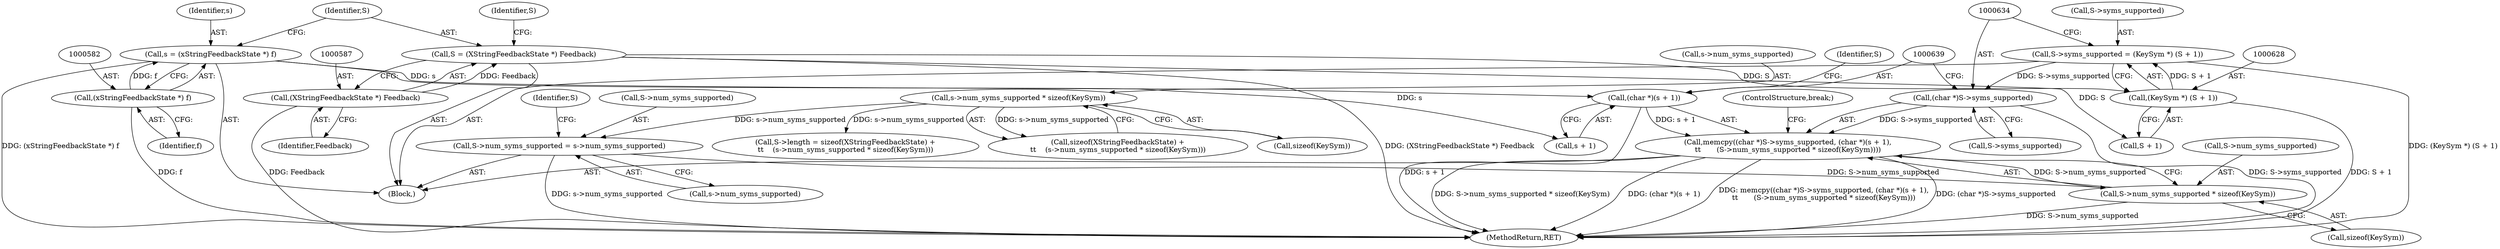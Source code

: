 digraph "0_libXi_19a9cd607de73947fcfb104682f203ffe4e1f4e5_1@API" {
"1000632" [label="(Call,memcpy((char *)S->syms_supported, (char *)(s + 1),\n\t\t       (S->num_syms_supported * sizeof(KeySym))))"];
"1000633" [label="(Call,(char *)S->syms_supported)"];
"1000623" [label="(Call,S->syms_supported = (KeySym *) (S + 1))"];
"1000627" [label="(Call,(KeySym *) (S + 1))"];
"1000584" [label="(Call,S = (XStringFeedbackState *) Feedback)"];
"1000586" [label="(Call,(XStringFeedbackState *) Feedback)"];
"1000638" [label="(Call,(char *)(s + 1))"];
"1000579" [label="(Call,s = (xStringFeedbackState *) f)"];
"1000581" [label="(Call,(xStringFeedbackState *) f)"];
"1000643" [label="(Call,S->num_syms_supported * sizeof(KeySym))"];
"1000616" [label="(Call,S->num_syms_supported = s->num_syms_supported)"];
"1000596" [label="(Call,s->num_syms_supported * sizeof(KeySym))"];
"1000591" [label="(Identifier,S)"];
"1000644" [label="(Call,S->num_syms_supported)"];
"1000625" [label="(Identifier,S)"];
"1000580" [label="(Identifier,s)"];
"1000638" [label="(Call,(char *)(s + 1))"];
"1000645" [label="(Identifier,S)"];
"1000620" [label="(Call,s->num_syms_supported)"];
"1000600" [label="(Call,sizeof(KeySym))"];
"1000583" [label="(Identifier,f)"];
"1000775" [label="(MethodReturn,RET)"];
"1000579" [label="(Call,s = (xStringFeedbackState *) f)"];
"1000616" [label="(Call,S->num_syms_supported = s->num_syms_supported)"];
"1000585" [label="(Identifier,S)"];
"1000649" [label="(ControlStructure,break;)"];
"1000588" [label="(Identifier,Feedback)"];
"1000640" [label="(Call,s + 1)"];
"1000647" [label="(Call,sizeof(KeySym))"];
"1000597" [label="(Call,s->num_syms_supported)"];
"1000629" [label="(Call,S + 1)"];
"1000623" [label="(Call,S->syms_supported = (KeySym *) (S + 1))"];
"1000627" [label="(Call,(KeySym *) (S + 1))"];
"1000635" [label="(Call,S->syms_supported)"];
"1000581" [label="(Call,(xStringFeedbackState *) f)"];
"1000586" [label="(Call,(XStringFeedbackState *) Feedback)"];
"1000633" [label="(Call,(char *)S->syms_supported)"];
"1000617" [label="(Call,S->num_syms_supported)"];
"1000596" [label="(Call,s->num_syms_supported * sizeof(KeySym))"];
"1000576" [label="(Block,)"];
"1000584" [label="(Call,S = (XStringFeedbackState *) Feedback)"];
"1000593" [label="(Call,sizeof(XStringFeedbackState) +\n\t\t    (s->num_syms_supported * sizeof(KeySym)))"];
"1000624" [label="(Call,S->syms_supported)"];
"1000589" [label="(Call,S->length = sizeof(XStringFeedbackState) +\n\t\t    (s->num_syms_supported * sizeof(KeySym)))"];
"1000643" [label="(Call,S->num_syms_supported * sizeof(KeySym))"];
"1000632" [label="(Call,memcpy((char *)S->syms_supported, (char *)(s + 1),\n\t\t       (S->num_syms_supported * sizeof(KeySym))))"];
"1000632" -> "1000576"  [label="AST: "];
"1000632" -> "1000643"  [label="CFG: "];
"1000633" -> "1000632"  [label="AST: "];
"1000638" -> "1000632"  [label="AST: "];
"1000643" -> "1000632"  [label="AST: "];
"1000649" -> "1000632"  [label="CFG: "];
"1000632" -> "1000775"  [label="DDG: S->num_syms_supported * sizeof(KeySym)"];
"1000632" -> "1000775"  [label="DDG: (char *)(s + 1)"];
"1000632" -> "1000775"  [label="DDG: memcpy((char *)S->syms_supported, (char *)(s + 1),\n\t\t       (S->num_syms_supported * sizeof(KeySym)))"];
"1000632" -> "1000775"  [label="DDG: (char *)S->syms_supported"];
"1000633" -> "1000632"  [label="DDG: S->syms_supported"];
"1000638" -> "1000632"  [label="DDG: s + 1"];
"1000643" -> "1000632"  [label="DDG: S->num_syms_supported"];
"1000633" -> "1000635"  [label="CFG: "];
"1000634" -> "1000633"  [label="AST: "];
"1000635" -> "1000633"  [label="AST: "];
"1000639" -> "1000633"  [label="CFG: "];
"1000633" -> "1000775"  [label="DDG: S->syms_supported"];
"1000623" -> "1000633"  [label="DDG: S->syms_supported"];
"1000623" -> "1000576"  [label="AST: "];
"1000623" -> "1000627"  [label="CFG: "];
"1000624" -> "1000623"  [label="AST: "];
"1000627" -> "1000623"  [label="AST: "];
"1000634" -> "1000623"  [label="CFG: "];
"1000623" -> "1000775"  [label="DDG: (KeySym *) (S + 1)"];
"1000627" -> "1000623"  [label="DDG: S + 1"];
"1000627" -> "1000629"  [label="CFG: "];
"1000628" -> "1000627"  [label="AST: "];
"1000629" -> "1000627"  [label="AST: "];
"1000627" -> "1000775"  [label="DDG: S + 1"];
"1000584" -> "1000627"  [label="DDG: S"];
"1000584" -> "1000576"  [label="AST: "];
"1000584" -> "1000586"  [label="CFG: "];
"1000585" -> "1000584"  [label="AST: "];
"1000586" -> "1000584"  [label="AST: "];
"1000591" -> "1000584"  [label="CFG: "];
"1000584" -> "1000775"  [label="DDG: (XStringFeedbackState *) Feedback"];
"1000586" -> "1000584"  [label="DDG: Feedback"];
"1000584" -> "1000629"  [label="DDG: S"];
"1000586" -> "1000588"  [label="CFG: "];
"1000587" -> "1000586"  [label="AST: "];
"1000588" -> "1000586"  [label="AST: "];
"1000586" -> "1000775"  [label="DDG: Feedback"];
"1000638" -> "1000640"  [label="CFG: "];
"1000639" -> "1000638"  [label="AST: "];
"1000640" -> "1000638"  [label="AST: "];
"1000645" -> "1000638"  [label="CFG: "];
"1000638" -> "1000775"  [label="DDG: s + 1"];
"1000579" -> "1000638"  [label="DDG: s"];
"1000579" -> "1000576"  [label="AST: "];
"1000579" -> "1000581"  [label="CFG: "];
"1000580" -> "1000579"  [label="AST: "];
"1000581" -> "1000579"  [label="AST: "];
"1000585" -> "1000579"  [label="CFG: "];
"1000579" -> "1000775"  [label="DDG: (xStringFeedbackState *) f"];
"1000581" -> "1000579"  [label="DDG: f"];
"1000579" -> "1000640"  [label="DDG: s"];
"1000581" -> "1000583"  [label="CFG: "];
"1000582" -> "1000581"  [label="AST: "];
"1000583" -> "1000581"  [label="AST: "];
"1000581" -> "1000775"  [label="DDG: f"];
"1000643" -> "1000647"  [label="CFG: "];
"1000644" -> "1000643"  [label="AST: "];
"1000647" -> "1000643"  [label="AST: "];
"1000643" -> "1000775"  [label="DDG: S->num_syms_supported"];
"1000616" -> "1000643"  [label="DDG: S->num_syms_supported"];
"1000616" -> "1000576"  [label="AST: "];
"1000616" -> "1000620"  [label="CFG: "];
"1000617" -> "1000616"  [label="AST: "];
"1000620" -> "1000616"  [label="AST: "];
"1000625" -> "1000616"  [label="CFG: "];
"1000616" -> "1000775"  [label="DDG: s->num_syms_supported"];
"1000596" -> "1000616"  [label="DDG: s->num_syms_supported"];
"1000596" -> "1000593"  [label="AST: "];
"1000596" -> "1000600"  [label="CFG: "];
"1000597" -> "1000596"  [label="AST: "];
"1000600" -> "1000596"  [label="AST: "];
"1000593" -> "1000596"  [label="CFG: "];
"1000596" -> "1000589"  [label="DDG: s->num_syms_supported"];
"1000596" -> "1000593"  [label="DDG: s->num_syms_supported"];
}
